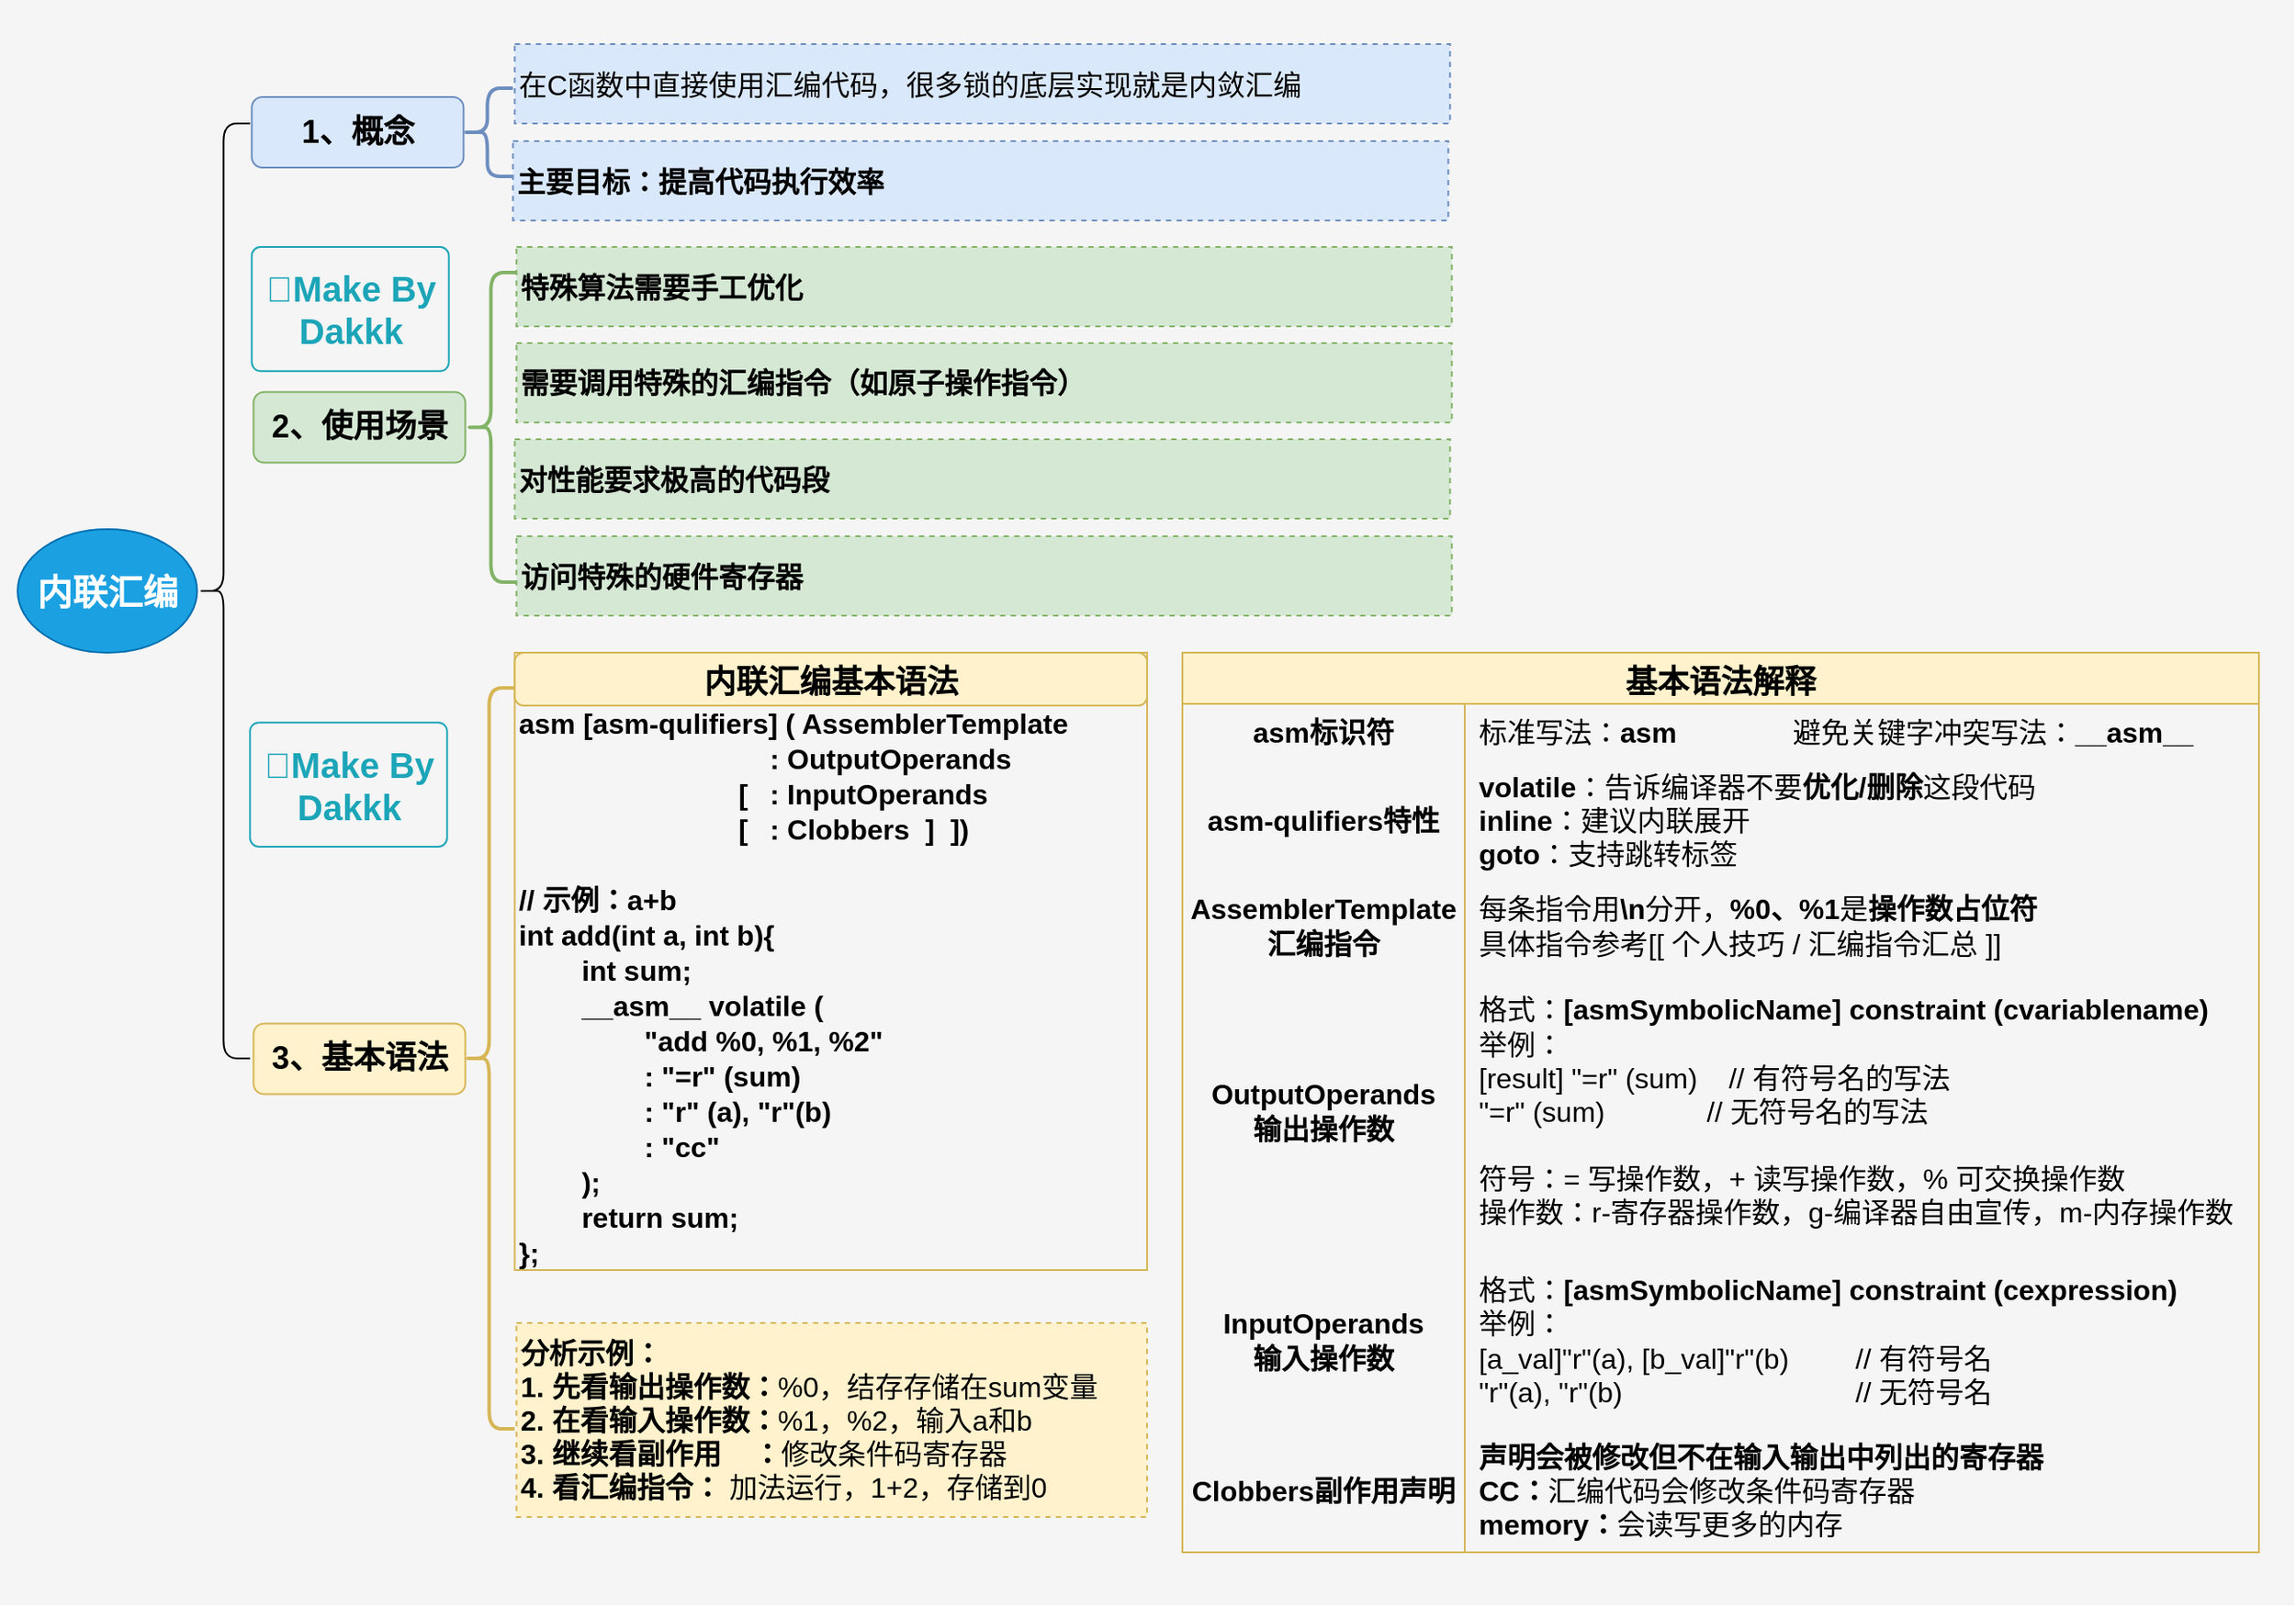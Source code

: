 <mxfile version="27.0.9">
  <diagram name="第 1 页" id="wAIENwQ3Hwlp1NEz17po">
    <mxGraphModel dx="2066" dy="2855" grid="1" gridSize="10" guides="1" tooltips="1" connect="1" arrows="1" fold="1" page="1" pageScale="1" pageWidth="1169" pageHeight="1654" math="0" shadow="0">
      <root>
        <mxCell id="0" />
        <mxCell id="1" parent="0" />
        <mxCell id="bK9gfhu-DfvOfKs9mBab-135" value="" style="rounded=0;whiteSpace=wrap;html=1;fillColor=#f5f5f5;fontColor=#333333;strokeColor=none;" vertex="1" parent="1">
          <mxGeometry x="110" y="-980" width="1300" height="910" as="geometry" />
        </mxCell>
        <mxCell id="bK9gfhu-DfvOfKs9mBab-1" value="" style="rounded=0;whiteSpace=wrap;html=1;fillColor=none;strokeColor=#d6b656;" vertex="1" parent="1">
          <mxGeometry x="401.67" y="-610" width="358.33" height="350" as="geometry" />
        </mxCell>
        <mxCell id="bK9gfhu-DfvOfKs9mBab-2" value="&lt;div style=&quot;line-height: 10%;&quot;&gt;&lt;h1 style=&quot;line-height: 10%;&quot;&gt;&lt;font&gt;&lt;span style=&quot;font-size: 18px; line-height: 10%;&quot;&gt;内联汇编基本语法&lt;/span&gt;&lt;/font&gt;&lt;/h1&gt;&lt;/div&gt;" style="html=1;shadow=0;dashed=0;shape=mxgraph.bootstrap.rrect;rSize=5;strokeWidth=1;whiteSpace=wrap;align=center;verticalAlign=middle;spacingLeft=0;fontStyle=1;fontSize=14;spacing=5;fillColor=#fff2cc;strokeColor=#d6b656;" vertex="1" parent="1">
          <mxGeometry x="401.67" y="-610" width="358.33" height="30" as="geometry" />
        </mxCell>
        <mxCell id="bK9gfhu-DfvOfKs9mBab-4" value="&lt;span style=&quot;font-size: 16px;&quot;&gt;&lt;b&gt;&lt;span style=&quot;white-space: pre;&quot;&gt;&#x9;&lt;/span&gt;&lt;span style=&quot;white-space: pre;&quot;&gt;&#x9;&lt;/span&gt;&lt;span style=&quot;white-space: pre;&quot;&gt;&#x9;&lt;/span&gt;&amp;nbsp; &amp;nbsp; [&lt;span style=&quot;white-space: pre;&quot;&gt;&#x9;&lt;/span&gt;: InputOperands&lt;/b&gt;&lt;/span&gt;" style="text;html=1;align=left;verticalAlign=middle;whiteSpace=wrap;rounded=0;dashed=1;fontSize=14;fillColor=none;strokeColor=none;" vertex="1" parent="1">
          <mxGeometry x="401.67" y="-540" width="358.33" height="20" as="geometry" />
        </mxCell>
        <mxCell id="bK9gfhu-DfvOfKs9mBab-6" value="&lt;span style=&quot;font-size: 16px;&quot;&gt;&lt;b&gt;&lt;span style=&quot;white-space: pre;&quot;&gt;&#x9;&lt;/span&gt;&lt;span style=&quot;white-space: pre;&quot;&gt;&#x9;&lt;/span&gt;&lt;span style=&quot;white-space: pre;&quot;&gt;&#x9;&lt;/span&gt;&amp;nbsp; &amp;nbsp; [&lt;span style=&quot;white-space: pre;&quot;&gt;&#x9;&lt;/span&gt;: Clobbers&amp;nbsp; ]&amp;nbsp; ])&lt;/b&gt;&lt;/span&gt;" style="text;html=1;align=left;verticalAlign=middle;whiteSpace=wrap;rounded=0;dashed=1;fontSize=14;fillColor=none;strokeColor=none;" vertex="1" parent="1">
          <mxGeometry x="401.67" y="-520" width="358.33" height="20" as="geometry" />
        </mxCell>
        <mxCell id="bK9gfhu-DfvOfKs9mBab-7" value="&lt;b&gt;&lt;font style=&quot;font-size: 16px;&quot;&gt;// 示例：a+b&lt;/font&gt;&lt;/b&gt;" style="text;html=1;align=left;verticalAlign=middle;whiteSpace=wrap;rounded=0;dashed=1;fontSize=14;fillColor=none;strokeColor=none;" vertex="1" parent="1">
          <mxGeometry x="401.67" y="-480" width="358.33" height="20" as="geometry" />
        </mxCell>
        <mxCell id="bK9gfhu-DfvOfKs9mBab-9" value="&lt;span style=&quot;font-size: 16px;&quot;&gt;&lt;b&gt;asm [asm-qulifiers] ( AssemblerTemplate&lt;/b&gt;&lt;/span&gt;" style="text;html=1;align=left;verticalAlign=middle;whiteSpace=wrap;rounded=0;dashed=1;fontSize=14;fillColor=none;strokeColor=none;" vertex="1" parent="1">
          <mxGeometry x="401.67" y="-580" width="358.33" height="20" as="geometry" />
        </mxCell>
        <mxCell id="bK9gfhu-DfvOfKs9mBab-12" value="" style="shape=table;startSize=0;container=1;collapsible=0;childLayout=tableLayout;fixedRows=1;rowLines=0;fontStyle=0;strokeColor=#d6b656;fontSize=16;fillColor=none;" vertex="1" parent="1">
          <mxGeometry x="780" y="-581" width="610" height="481" as="geometry" />
        </mxCell>
        <mxCell id="bK9gfhu-DfvOfKs9mBab-13" value="" style="shape=tableRow;horizontal=0;startSize=0;swimlaneHead=0;swimlaneBody=0;top=0;left=0;bottom=0;right=0;collapsible=0;dropTarget=0;fillColor=none;points=[[0,0.5],[1,0.5]];portConstraint=eastwest;strokeColor=inherit;fontSize=16;" vertex="1" parent="bK9gfhu-DfvOfKs9mBab-12">
          <mxGeometry width="610" height="31" as="geometry" />
        </mxCell>
        <mxCell id="bK9gfhu-DfvOfKs9mBab-14" value="&lt;b&gt;&lt;font style=&quot;color: light-dark(rgb(0, 0, 0), rgb(255, 255, 255));&quot;&gt;asm标识符&lt;/font&gt;&lt;/b&gt;" style="shape=partialRectangle;html=1;whiteSpace=wrap;connectable=0;fillColor=none;top=0;left=0;bottom=0;right=0;overflow=hidden;pointerEvents=1;strokeColor=#82b366;fontSize=16;" vertex="1" parent="bK9gfhu-DfvOfKs9mBab-13">
          <mxGeometry width="160" height="31" as="geometry">
            <mxRectangle width="160" height="31" as="alternateBounds" />
          </mxGeometry>
        </mxCell>
        <mxCell id="bK9gfhu-DfvOfKs9mBab-15" value="标准写法：&lt;b&gt;asm&lt;/b&gt;&lt;span style=&quot;white-space: pre;&quot;&gt;&#x9;&lt;/span&gt;&lt;span style=&quot;white-space: pre;&quot;&gt;&#x9;&lt;/span&gt;避免关键字冲突写法：&lt;b&gt;__asm__&lt;/b&gt;" style="shape=partialRectangle;html=1;whiteSpace=wrap;connectable=0;fillColor=none;top=0;left=0;bottom=0;right=0;align=left;spacingLeft=6;overflow=hidden;strokeColor=#82b366;fontSize=16;" vertex="1" parent="bK9gfhu-DfvOfKs9mBab-13">
          <mxGeometry x="160" width="450" height="31" as="geometry">
            <mxRectangle width="450" height="31" as="alternateBounds" />
          </mxGeometry>
        </mxCell>
        <mxCell id="bK9gfhu-DfvOfKs9mBab-16" value="" style="shape=tableRow;horizontal=0;startSize=0;swimlaneHead=0;swimlaneBody=0;top=0;left=0;bottom=0;right=0;collapsible=0;dropTarget=0;fillColor=none;points=[[0,0.5],[1,0.5]];portConstraint=eastwest;strokeColor=inherit;fontSize=16;" vertex="1" parent="bK9gfhu-DfvOfKs9mBab-12">
          <mxGeometry y="31" width="610" height="70" as="geometry" />
        </mxCell>
        <mxCell id="bK9gfhu-DfvOfKs9mBab-17" value="&lt;b&gt;asm-qulifiers特性&lt;/b&gt;" style="shape=partialRectangle;html=1;whiteSpace=wrap;connectable=0;fillColor=none;top=0;left=0;bottom=0;right=0;overflow=hidden;pointerEvents=1;strokeColor=#d6b656;fontSize=16;" vertex="1" parent="bK9gfhu-DfvOfKs9mBab-16">
          <mxGeometry width="160" height="70" as="geometry">
            <mxRectangle width="160" height="70" as="alternateBounds" />
          </mxGeometry>
        </mxCell>
        <mxCell id="bK9gfhu-DfvOfKs9mBab-18" value="&lt;b&gt;volatile&lt;/b&gt;：告诉编译器不要&lt;b&gt;优化/删除&lt;/b&gt;这段代码&lt;br&gt;&lt;b&gt;inline&lt;/b&gt;：建议内联展开&lt;br&gt;&lt;b&gt;goto&lt;/b&gt;：支持跳转标签" style="shape=partialRectangle;html=1;whiteSpace=wrap;connectable=0;fillColor=none;top=0;left=0;bottom=0;right=0;align=left;spacingLeft=6;overflow=hidden;strokeColor=#d6b656;fontSize=16;" vertex="1" parent="bK9gfhu-DfvOfKs9mBab-16">
          <mxGeometry x="160" width="450" height="70" as="geometry">
            <mxRectangle width="450" height="70" as="alternateBounds" />
          </mxGeometry>
        </mxCell>
        <mxCell id="bK9gfhu-DfvOfKs9mBab-19" value="" style="shape=tableRow;horizontal=0;startSize=0;swimlaneHead=0;swimlaneBody=0;top=0;left=0;bottom=0;right=0;collapsible=0;dropTarget=0;fillColor=none;points=[[0,0.5],[1,0.5]];portConstraint=eastwest;strokeColor=inherit;fontSize=16;" vertex="1" parent="bK9gfhu-DfvOfKs9mBab-12">
          <mxGeometry y="101" width="610" height="50" as="geometry" />
        </mxCell>
        <mxCell id="bK9gfhu-DfvOfKs9mBab-20" value="&lt;b&gt;AssemblerTemplate&lt;br&gt;汇编指令&lt;/b&gt;" style="shape=partialRectangle;html=1;whiteSpace=wrap;connectable=0;fillColor=none;top=0;left=0;bottom=0;right=0;overflow=hidden;pointerEvents=1;strokeColor=#82b366;fontSize=16;" vertex="1" parent="bK9gfhu-DfvOfKs9mBab-19">
          <mxGeometry width="160" height="50" as="geometry">
            <mxRectangle width="160" height="50" as="alternateBounds" />
          </mxGeometry>
        </mxCell>
        <mxCell id="bK9gfhu-DfvOfKs9mBab-21" value="每条指令用&lt;b&gt;\n&lt;/b&gt;分开，&lt;b&gt;%0、%1&lt;/b&gt;是&lt;b&gt;操作数占位符&lt;/b&gt;&lt;br&gt;具体指令参考[[ 个人技巧 / 汇编指令汇总 ]]" style="shape=partialRectangle;html=1;whiteSpace=wrap;connectable=0;fillColor=none;top=0;left=0;bottom=0;right=0;align=left;spacingLeft=6;overflow=hidden;strokeColor=#82b366;fontSize=16;" vertex="1" parent="bK9gfhu-DfvOfKs9mBab-19">
          <mxGeometry x="160" width="450" height="50" as="geometry">
            <mxRectangle width="450" height="50" as="alternateBounds" />
          </mxGeometry>
        </mxCell>
        <mxCell id="bK9gfhu-DfvOfKs9mBab-22" value="" style="shape=tableRow;horizontal=0;startSize=0;swimlaneHead=0;swimlaneBody=0;top=0;left=0;bottom=0;right=0;collapsible=0;dropTarget=0;fillColor=none;points=[[0,0.5],[1,0.5]];portConstraint=eastwest;strokeColor=inherit;fontSize=16;" vertex="1" parent="bK9gfhu-DfvOfKs9mBab-12">
          <mxGeometry y="151" width="610" height="160" as="geometry" />
        </mxCell>
        <mxCell id="bK9gfhu-DfvOfKs9mBab-23" value="&lt;b&gt;OutputOperands&lt;br&gt;输出操作数&lt;/b&gt;" style="shape=partialRectangle;html=1;whiteSpace=wrap;connectable=0;fillColor=none;top=0;left=0;bottom=0;right=0;overflow=hidden;pointerEvents=1;strokeColor=#d6b656;fontSize=16;" vertex="1" parent="bK9gfhu-DfvOfKs9mBab-22">
          <mxGeometry width="160" height="160" as="geometry">
            <mxRectangle width="160" height="160" as="alternateBounds" />
          </mxGeometry>
        </mxCell>
        <mxCell id="bK9gfhu-DfvOfKs9mBab-24" value="格式：&lt;b&gt;[asmSymbolicName] constraint (cvariablename)&lt;/b&gt;&lt;br&gt;举例：&lt;br&gt;[result] &quot;=r&quot; (sum)&amp;nbsp; &amp;nbsp; // 有符号名的写法&lt;div&gt;&quot;=r&quot; (sum)&amp;nbsp; &amp;nbsp; &amp;nbsp; &amp;nbsp; &amp;nbsp; &amp;nbsp; &amp;nbsp;// 无符号名的写法&lt;br&gt;&lt;br&gt;符号：= 写操作数，+ 读写操作数，% 可交换操作数&lt;br&gt;操作数：r-寄存器操作数，g-编译器自由宣传，m-内存操作数&lt;/div&gt;" style="shape=partialRectangle;html=1;whiteSpace=wrap;connectable=0;fillColor=none;top=0;left=0;bottom=0;right=0;align=left;spacingLeft=6;overflow=hidden;strokeColor=#d6b656;fontSize=16;" vertex="1" parent="bK9gfhu-DfvOfKs9mBab-22">
          <mxGeometry x="160" width="450" height="160" as="geometry">
            <mxRectangle width="450" height="160" as="alternateBounds" />
          </mxGeometry>
        </mxCell>
        <mxCell id="bK9gfhu-DfvOfKs9mBab-25" value="" style="shape=tableRow;horizontal=0;startSize=0;swimlaneHead=0;swimlaneBody=0;top=0;left=0;bottom=0;right=0;collapsible=0;dropTarget=0;fillColor=none;points=[[0,0.5],[1,0.5]];portConstraint=eastwest;strokeColor=inherit;fontSize=16;" vertex="1" parent="bK9gfhu-DfvOfKs9mBab-12">
          <mxGeometry y="311" width="610" height="100" as="geometry" />
        </mxCell>
        <mxCell id="bK9gfhu-DfvOfKs9mBab-26" value="&lt;b&gt;InputOperands&lt;br&gt;输入操作数&lt;/b&gt;" style="shape=partialRectangle;html=1;whiteSpace=wrap;connectable=0;fillColor=none;top=0;left=0;bottom=0;right=0;overflow=hidden;pointerEvents=1;strokeColor=#d6b656;fontSize=16;" vertex="1" parent="bK9gfhu-DfvOfKs9mBab-25">
          <mxGeometry width="160" height="100" as="geometry">
            <mxRectangle width="160" height="100" as="alternateBounds" />
          </mxGeometry>
        </mxCell>
        <mxCell id="bK9gfhu-DfvOfKs9mBab-27" value="格式：&lt;b&gt;[asmSymbolicName] constraint (cexpression)&lt;br&gt;&lt;/b&gt;举例：&lt;br&gt;[a_val]&quot;r&quot;(a), [b_val]&quot;r&quot;(b)&amp;nbsp; &lt;span style=&quot;white-space: pre;&quot;&gt;&#x9;&lt;/span&gt;// 有符号名&lt;div&gt;&quot;r&quot;(a), &quot;r&quot;(b)&amp;nbsp; &amp;nbsp; &amp;nbsp; &amp;nbsp; &amp;nbsp; &amp;nbsp; &amp;nbsp; &amp;nbsp; &lt;span style=&quot;white-space: pre;&quot;&gt;&#x9;&lt;/span&gt;&lt;span style=&quot;white-space: pre;&quot;&gt;&#x9;&lt;/span&gt;// 无符号名&lt;br&gt;&lt;/div&gt;" style="shape=partialRectangle;html=1;whiteSpace=wrap;connectable=0;fillColor=none;top=0;left=0;bottom=0;right=0;align=left;spacingLeft=6;overflow=hidden;strokeColor=#d6b656;fontSize=16;" vertex="1" parent="bK9gfhu-DfvOfKs9mBab-25">
          <mxGeometry x="160" width="450" height="100" as="geometry">
            <mxRectangle width="450" height="100" as="alternateBounds" />
          </mxGeometry>
        </mxCell>
        <mxCell id="bK9gfhu-DfvOfKs9mBab-28" value="" style="shape=tableRow;horizontal=0;startSize=0;swimlaneHead=0;swimlaneBody=0;top=0;left=0;bottom=0;right=0;collapsible=0;dropTarget=0;fillColor=none;points=[[0,0.5],[1,0.5]];portConstraint=eastwest;strokeColor=inherit;fontSize=16;" vertex="1" parent="bK9gfhu-DfvOfKs9mBab-12">
          <mxGeometry y="411" width="610" height="70" as="geometry" />
        </mxCell>
        <mxCell id="bK9gfhu-DfvOfKs9mBab-29" value="&lt;b&gt;Clobbers副作用声明&lt;/b&gt;" style="shape=partialRectangle;html=1;whiteSpace=wrap;connectable=0;fillColor=none;top=0;left=0;bottom=0;right=0;overflow=hidden;pointerEvents=1;strokeColor=#d6b656;fontSize=16;" vertex="1" parent="bK9gfhu-DfvOfKs9mBab-28">
          <mxGeometry width="160" height="70" as="geometry">
            <mxRectangle width="160" height="70" as="alternateBounds" />
          </mxGeometry>
        </mxCell>
        <mxCell id="bK9gfhu-DfvOfKs9mBab-30" value="&lt;b&gt;声明会被修改但不在输入输出中列出的寄存器&lt;br&gt;CC：&lt;/b&gt;汇编代码会修改条件码寄存器&lt;br&gt;&lt;b&gt;memory：&lt;/b&gt;会读写更多的内存" style="shape=partialRectangle;html=1;whiteSpace=wrap;connectable=0;fillColor=none;top=0;left=0;bottom=0;right=0;align=left;spacingLeft=6;overflow=hidden;strokeColor=#d6b656;fontSize=16;" vertex="1" parent="bK9gfhu-DfvOfKs9mBab-28">
          <mxGeometry x="160" width="450" height="70" as="geometry">
            <mxRectangle width="450" height="70" as="alternateBounds" />
          </mxGeometry>
        </mxCell>
        <mxCell id="bK9gfhu-DfvOfKs9mBab-34" value="&lt;h1&gt;&lt;font style=&quot;&quot;&gt;&lt;font style=&quot;font-size: 18px;&quot;&gt;基本语法解释&lt;/font&gt;&lt;br&gt;&lt;/font&gt;&lt;/h1&gt;" style="rounded=0;whiteSpace=wrap;html=1;fillColor=#fff2cc;strokeColor=#d6b656;" vertex="1" parent="1">
          <mxGeometry x="780" y="-610" width="610" height="29" as="geometry" />
        </mxCell>
        <mxCell id="bK9gfhu-DfvOfKs9mBab-36" value="&lt;b&gt;&lt;font style=&quot;font-size: 16px;&quot;&gt;&lt;span style=&quot;white-space: pre;&quot;&gt;&#x9;&lt;/span&gt;&lt;span style=&quot;white-space: pre;&quot;&gt;&#x9;&lt;/span&gt;&lt;span style=&quot;white-space: pre;&quot;&gt;&#x9;&lt;/span&gt;&lt;span style=&quot;white-space: pre;&quot;&gt;&#x9;&lt;/span&gt;: OutputOperands&lt;/font&gt;&lt;/b&gt;" style="text;html=1;align=left;verticalAlign=middle;whiteSpace=wrap;rounded=0;dashed=1;fontSize=14;fillColor=none;strokeColor=none;" vertex="1" parent="1">
          <mxGeometry x="401.67" y="-560" width="358.33" height="20" as="geometry" />
        </mxCell>
        <mxCell id="bK9gfhu-DfvOfKs9mBab-49" value="&lt;font style=&quot;font-size: 16px;&quot;&gt;&lt;span style=&quot;white-space: pre;&quot;&gt;&#x9;&lt;/span&gt;__asm__ volatile (&lt;/font&gt;" style="text;html=1;align=left;verticalAlign=middle;whiteSpace=wrap;rounded=0;dashed=1;fontSize=14;fillColor=none;strokeColor=none;fontStyle=1" vertex="1" parent="1">
          <mxGeometry x="401.67" y="-419.75" width="358.33" height="20" as="geometry" />
        </mxCell>
        <mxCell id="bK9gfhu-DfvOfKs9mBab-50" value="&lt;span style=&quot;font-size: 16px;&quot;&gt;};&lt;/span&gt;" style="text;html=1;align=left;verticalAlign=middle;whiteSpace=wrap;rounded=0;dashed=1;fontSize=14;fillColor=none;strokeColor=none;fontStyle=1" vertex="1" parent="1">
          <mxGeometry x="401.67" y="-280" width="358.33" height="20" as="geometry" />
        </mxCell>
        <mxCell id="bK9gfhu-DfvOfKs9mBab-52" value="&lt;span style=&quot;font-size: 16px;&quot;&gt;int add(int a, int b){&lt;/span&gt;" style="text;html=1;align=left;verticalAlign=middle;whiteSpace=wrap;rounded=0;dashed=1;fontSize=14;fillColor=none;strokeColor=none;fontStyle=1" vertex="1" parent="1">
          <mxGeometry x="401.67" y="-459.75" width="358.33" height="20" as="geometry" />
        </mxCell>
        <mxCell id="bK9gfhu-DfvOfKs9mBab-55" value="&lt;font style=&quot;font-size: 16px;&quot;&gt;&lt;span style=&quot;white-space: pre;&quot;&gt;&#x9;&lt;/span&gt;int sum;&lt;/font&gt;" style="text;html=1;align=left;verticalAlign=middle;whiteSpace=wrap;rounded=0;dashed=1;fontSize=14;fillColor=none;strokeColor=none;fontStyle=1" vertex="1" parent="1">
          <mxGeometry x="401.67" y="-439.75" width="358.33" height="20" as="geometry" />
        </mxCell>
        <mxCell id="bK9gfhu-DfvOfKs9mBab-92" value="&lt;h1&gt;&lt;span style=&quot;font-size: 20px;&quot;&gt;内联汇编&lt;/span&gt;&lt;/h1&gt;" style="ellipse;whiteSpace=wrap;html=1;fillColor=#1ba1e2;strokeColor=#006EAF;fontColor=#ffffff;fontStyle=1" vertex="1" parent="1">
          <mxGeometry x="120" y="-680" width="101.67" height="70" as="geometry" />
        </mxCell>
        <mxCell id="bK9gfhu-DfvOfKs9mBab-93" value="&lt;h2&gt;&lt;font style=&quot;font-size: 18px;&quot;&gt;1、概念&lt;/font&gt;&lt;/h2&gt;" style="rounded=1;whiteSpace=wrap;html=1;fillColor=#dae8fc;strokeColor=#6c8ebf;fontStyle=1" vertex="1" parent="1">
          <mxGeometry x="252.67" y="-925" width="120" height="40" as="geometry" />
        </mxCell>
        <mxCell id="bK9gfhu-DfvOfKs9mBab-94" value="&lt;span style=&quot;font-size: 16px;&quot;&gt;在C函数中直接使用汇编代码，很多锁的底层实现就是内敛汇编&lt;/span&gt;" style="text;html=1;align=left;verticalAlign=middle;whiteSpace=wrap;rounded=0;fillColor=#dae8fc;strokeColor=#6c8ebf;dashed=1;fontSize=14;" vertex="1" parent="1">
          <mxGeometry x="401.67" y="-955" width="530" height="45" as="geometry" />
        </mxCell>
        <mxCell id="bK9gfhu-DfvOfKs9mBab-95" value="&lt;h2&gt;&lt;font style=&quot;font-size: 18px;&quot;&gt;2、使用场景&lt;/font&gt;&lt;/h2&gt;" style="rounded=1;whiteSpace=wrap;html=1;fillColor=#d5e8d4;strokeColor=#82b366;fontStyle=1" vertex="1" parent="1">
          <mxGeometry x="253.67" y="-757.75" width="120" height="40" as="geometry" />
        </mxCell>
        <mxCell id="bK9gfhu-DfvOfKs9mBab-96" value="&lt;span style=&quot;font-size: 16px;&quot;&gt;&lt;b&gt;特殊算法需要手工优化&lt;/b&gt;&lt;/span&gt;" style="text;html=1;align=left;verticalAlign=middle;whiteSpace=wrap;rounded=0;fillColor=#d5e8d4;strokeColor=#82b366;dashed=1;fontSize=14;" vertex="1" parent="1">
          <mxGeometry x="402.67" y="-840" width="530" height="45" as="geometry" />
        </mxCell>
        <mxCell id="bK9gfhu-DfvOfKs9mBab-97" value="&lt;span style=&quot;font-size: 16px;&quot;&gt;&lt;b&gt;需要调用特殊的汇编指令（如原子操作指令）&lt;/b&gt;&lt;/span&gt;" style="text;html=1;align=left;verticalAlign=middle;whiteSpace=wrap;rounded=0;fillColor=#d5e8d4;strokeColor=#82b366;dashed=1;fontSize=14;" vertex="1" parent="1">
          <mxGeometry x="402.67" y="-785.5" width="530" height="45" as="geometry" />
        </mxCell>
        <mxCell id="bK9gfhu-DfvOfKs9mBab-98" value="&lt;span style=&quot;font-size: 16px;&quot;&gt;&lt;b&gt;对性能要求极高的代码段&lt;/b&gt;&lt;/span&gt;" style="text;html=1;align=left;verticalAlign=middle;whiteSpace=wrap;rounded=0;fillColor=#d5e8d4;strokeColor=#82b366;dashed=1;fontSize=14;" vertex="1" parent="1">
          <mxGeometry x="401.67" y="-731" width="530" height="45" as="geometry" />
        </mxCell>
        <mxCell id="bK9gfhu-DfvOfKs9mBab-99" value="&lt;span style=&quot;font-size: 16px;&quot;&gt;&lt;b&gt;访问特殊的硬件寄存器&lt;/b&gt;&lt;/span&gt;" style="text;html=1;align=left;verticalAlign=middle;whiteSpace=wrap;rounded=0;fillColor=#d5e8d4;strokeColor=#82b366;dashed=1;fontSize=14;" vertex="1" parent="1">
          <mxGeometry x="402.67" y="-676" width="530" height="45" as="geometry" />
        </mxCell>
        <mxCell id="bK9gfhu-DfvOfKs9mBab-100" value="&lt;h2&gt;3、基本语法&lt;/h2&gt;" style="rounded=1;whiteSpace=wrap;html=1;fillColor=#fff2cc;strokeColor=#d6b656;fontStyle=1" vertex="1" parent="1">
          <mxGeometry x="253.67" y="-399.75" width="120" height="40" as="geometry" />
        </mxCell>
        <mxCell id="bK9gfhu-DfvOfKs9mBab-102" value="" style="shape=curlyBracket;whiteSpace=wrap;html=1;rounded=1;labelPosition=left;verticalLabelPosition=middle;align=right;verticalAlign=middle;" vertex="1" parent="1">
          <mxGeometry x="221.67" y="-910" width="30" height="530" as="geometry" />
        </mxCell>
        <mxCell id="bK9gfhu-DfvOfKs9mBab-103" value="" style="shape=curlyBracket;whiteSpace=wrap;html=1;rounded=1;labelPosition=left;verticalLabelPosition=middle;align=right;verticalAlign=middle;fillColor=#d5e8d4;strokeColor=#82b366;strokeWidth=2;" vertex="1" parent="1">
          <mxGeometry x="373.67" y="-825.5" width="29" height="175.5" as="geometry" />
        </mxCell>
        <mxCell id="bK9gfhu-DfvOfKs9mBab-104" value="" style="shape=curlyBracket;whiteSpace=wrap;html=1;rounded=1;labelPosition=left;verticalLabelPosition=middle;align=right;verticalAlign=middle;fillColor=#fff2cc;strokeColor=#d6b656;strokeWidth=2;" vertex="1" parent="1">
          <mxGeometry x="372.67" y="-590" width="29" height="420" as="geometry" />
        </mxCell>
        <mxCell id="bK9gfhu-DfvOfKs9mBab-108" value="&lt;font style=&quot;font-size: 20px;&quot;&gt;🌻Make By Dakkk&lt;/font&gt;" style="html=1;shadow=0;dashed=0;shape=mxgraph.bootstrap.rrect;rSize=5;strokeColor=#1CA5B8;strokeWidth=1;fillColor=none;fontColor=#1CA5B8;whiteSpace=wrap;align=center;verticalAlign=middle;spacingLeft=0;fontStyle=1;fontSize=16;spacing=5;" vertex="1" parent="1">
          <mxGeometry x="251.67" y="-570.39" width="111.67" height="70.39" as="geometry" />
        </mxCell>
        <mxCell id="bK9gfhu-DfvOfKs9mBab-119" value="&lt;font style=&quot;font-size: 20px;&quot;&gt;🌻Make By Dakkk&lt;/font&gt;" style="html=1;shadow=0;dashed=0;shape=mxgraph.bootstrap.rrect;rSize=5;strokeColor=#1CA5B8;strokeWidth=1;fillColor=none;fontColor=#1CA5B8;whiteSpace=wrap;align=center;verticalAlign=middle;spacingLeft=0;fontStyle=1;fontSize=16;spacing=5;" vertex="1" parent="1">
          <mxGeometry x="252.67" y="-840" width="111.67" height="70.39" as="geometry" />
        </mxCell>
        <mxCell id="bK9gfhu-DfvOfKs9mBab-121" value="&lt;span style=&quot;font-size: 16px;&quot;&gt;&lt;b&gt;主要目标：提高代码执行效率&lt;/b&gt;&lt;/span&gt;" style="text;html=1;align=left;verticalAlign=middle;whiteSpace=wrap;rounded=0;fillColor=#dae8fc;strokeColor=#6c8ebf;dashed=1;fontSize=14;" vertex="1" parent="1">
          <mxGeometry x="400.67" y="-900" width="530" height="45" as="geometry" />
        </mxCell>
        <mxCell id="bK9gfhu-DfvOfKs9mBab-123" value="" style="shape=curlyBracket;whiteSpace=wrap;html=1;rounded=1;labelPosition=left;verticalLabelPosition=middle;align=right;verticalAlign=middle;fillColor=#dae8fc;strokeColor=#6c8ebf;strokeWidth=2;" vertex="1" parent="1">
          <mxGeometry x="371.67" y="-930" width="29" height="50" as="geometry" />
        </mxCell>
        <mxCell id="bK9gfhu-DfvOfKs9mBab-126" value="&lt;font style=&quot;font-size: 16px;&quot;&gt;&lt;span style=&quot;white-space: pre;&quot;&gt;&lt;span style=&quot;white-space: pre;&quot;&gt;&#x9;&lt;/span&gt;&lt;span style=&quot;white-space: pre;&quot;&gt;&#x9;&lt;/span&gt;&quot;add %0, %1, %2&quot;&lt;/span&gt;&lt;/font&gt;" style="text;html=1;align=left;verticalAlign=middle;whiteSpace=wrap;rounded=0;dashed=1;fontSize=14;fillColor=none;strokeColor=none;fontStyle=1" vertex="1" parent="1">
          <mxGeometry x="401.67" y="-399.75" width="358.33" height="20" as="geometry" />
        </mxCell>
        <mxCell id="bK9gfhu-DfvOfKs9mBab-127" value="&lt;font style=&quot;font-size: 16px;&quot;&gt;&lt;span style=&quot;white-space: pre;&quot;&gt;&#x9;&lt;/span&gt;&lt;span style=&quot;white-space: pre;&quot;&gt;&#x9;&lt;/span&gt;: &quot;=r&quot; (sum)&lt;/font&gt;" style="text;html=1;align=left;verticalAlign=middle;whiteSpace=wrap;rounded=0;dashed=1;fontSize=14;fillColor=none;strokeColor=none;fontStyle=1" vertex="1" parent="1">
          <mxGeometry x="401.67" y="-380.25" width="358.33" height="20" as="geometry" />
        </mxCell>
        <mxCell id="bK9gfhu-DfvOfKs9mBab-130" value="&lt;font style=&quot;font-size: 16px;&quot;&gt;&lt;span style=&quot;white-space: pre;&quot;&gt;&#x9;&lt;/span&gt;&lt;span style=&quot;white-space: pre;&quot;&gt;&#x9;&lt;/span&gt;: &quot;r&quot; (a), &quot;r&quot;(b)&lt;/font&gt;" style="text;html=1;align=left;verticalAlign=middle;whiteSpace=wrap;rounded=0;dashed=1;fontSize=14;fillColor=none;strokeColor=none;fontStyle=1" vertex="1" parent="1">
          <mxGeometry x="401.67" y="-360" width="358.33" height="20" as="geometry" />
        </mxCell>
        <mxCell id="bK9gfhu-DfvOfKs9mBab-131" value="&lt;font style=&quot;font-size: 16px;&quot;&gt;&lt;span style=&quot;white-space: pre;&quot;&gt;&#x9;&lt;/span&gt;&lt;span style=&quot;white-space: pre;&quot;&gt;&#x9;&lt;/span&gt;: &quot;cc&quot;&lt;/font&gt;" style="text;html=1;align=left;verticalAlign=middle;whiteSpace=wrap;rounded=0;dashed=1;fontSize=14;fillColor=none;strokeColor=none;fontStyle=1" vertex="1" parent="1">
          <mxGeometry x="401.67" y="-340" width="358.33" height="20" as="geometry" />
        </mxCell>
        <mxCell id="bK9gfhu-DfvOfKs9mBab-132" value="&lt;font style=&quot;font-size: 16px;&quot;&gt;&lt;span style=&quot;white-space: pre;&quot;&gt;&#x9;&lt;/span&gt;);&lt;/font&gt;" style="text;html=1;align=left;verticalAlign=middle;whiteSpace=wrap;rounded=0;dashed=1;fontSize=14;fillColor=none;strokeColor=none;fontStyle=1" vertex="1" parent="1">
          <mxGeometry x="401.67" y="-320" width="358.33" height="20" as="geometry" />
        </mxCell>
        <mxCell id="bK9gfhu-DfvOfKs9mBab-133" value="&lt;font style=&quot;font-size: 16px;&quot;&gt;&lt;span style=&quot;white-space: pre;&quot;&gt;&#x9;&lt;/span&gt;return sum;&lt;/font&gt;" style="text;html=1;align=left;verticalAlign=middle;whiteSpace=wrap;rounded=0;dashed=1;fontSize=14;fillColor=none;strokeColor=none;fontStyle=1" vertex="1" parent="1">
          <mxGeometry x="401.67" y="-300" width="358.33" height="20" as="geometry" />
        </mxCell>
        <mxCell id="bK9gfhu-DfvOfKs9mBab-134" value="&lt;span style=&quot;font-size: 16px;&quot;&gt;&lt;b&gt;分析示例：&lt;br&gt;1. 先看输出操作数：&lt;/b&gt;%0，结存存储在sum变量&lt;br&gt;&lt;b&gt;2. 在看输入操作数：&lt;/b&gt;%1，%2，输入a和b&lt;br&gt;&lt;b&gt;3. 继续看副作用&amp;nbsp; &amp;nbsp; ：&lt;/b&gt;修改条件码寄存器&lt;br&gt;&lt;b&gt;4. 看汇编指令： &lt;/b&gt;加法运行，1+2，存储到0&lt;/span&gt;" style="text;html=1;align=left;verticalAlign=middle;whiteSpace=wrap;rounded=0;fillColor=#fff2cc;strokeColor=#d6b656;dashed=1;fontSize=14;" vertex="1" parent="1">
          <mxGeometry x="402.67" y="-230" width="357.33" height="110" as="geometry" />
        </mxCell>
      </root>
    </mxGraphModel>
  </diagram>
</mxfile>
